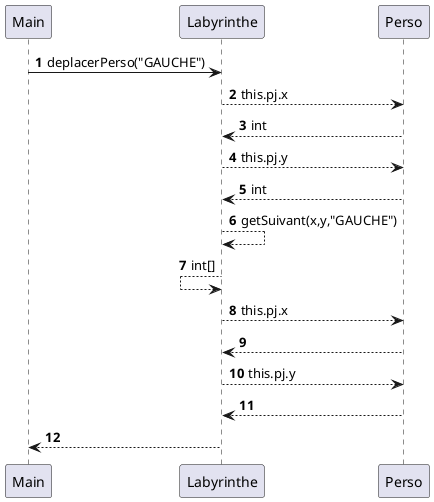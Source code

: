 @startuml
'https://plantuml.com/sequence-diagram

autonumber

Main -> Labyrinthe : deplacerPerso("GAUCHE")
Labyrinthe --> Perso : this.pj.x
Labyrinthe <-- Perso : int
Labyrinthe --> Perso : this.pj.y
Labyrinthe <-- Perso : int

Labyrinthe --> Labyrinthe : getSuivant(x,y,"GAUCHE")
Labyrinthe <-- Labyrinthe : int[]

Labyrinthe --> Perso : this.pj.x
Labyrinthe <-- Perso :
Labyrinthe --> Perso : this.pj.y
Labyrinthe <-- Perso :

Main <-- Labyrinthe


@enduml